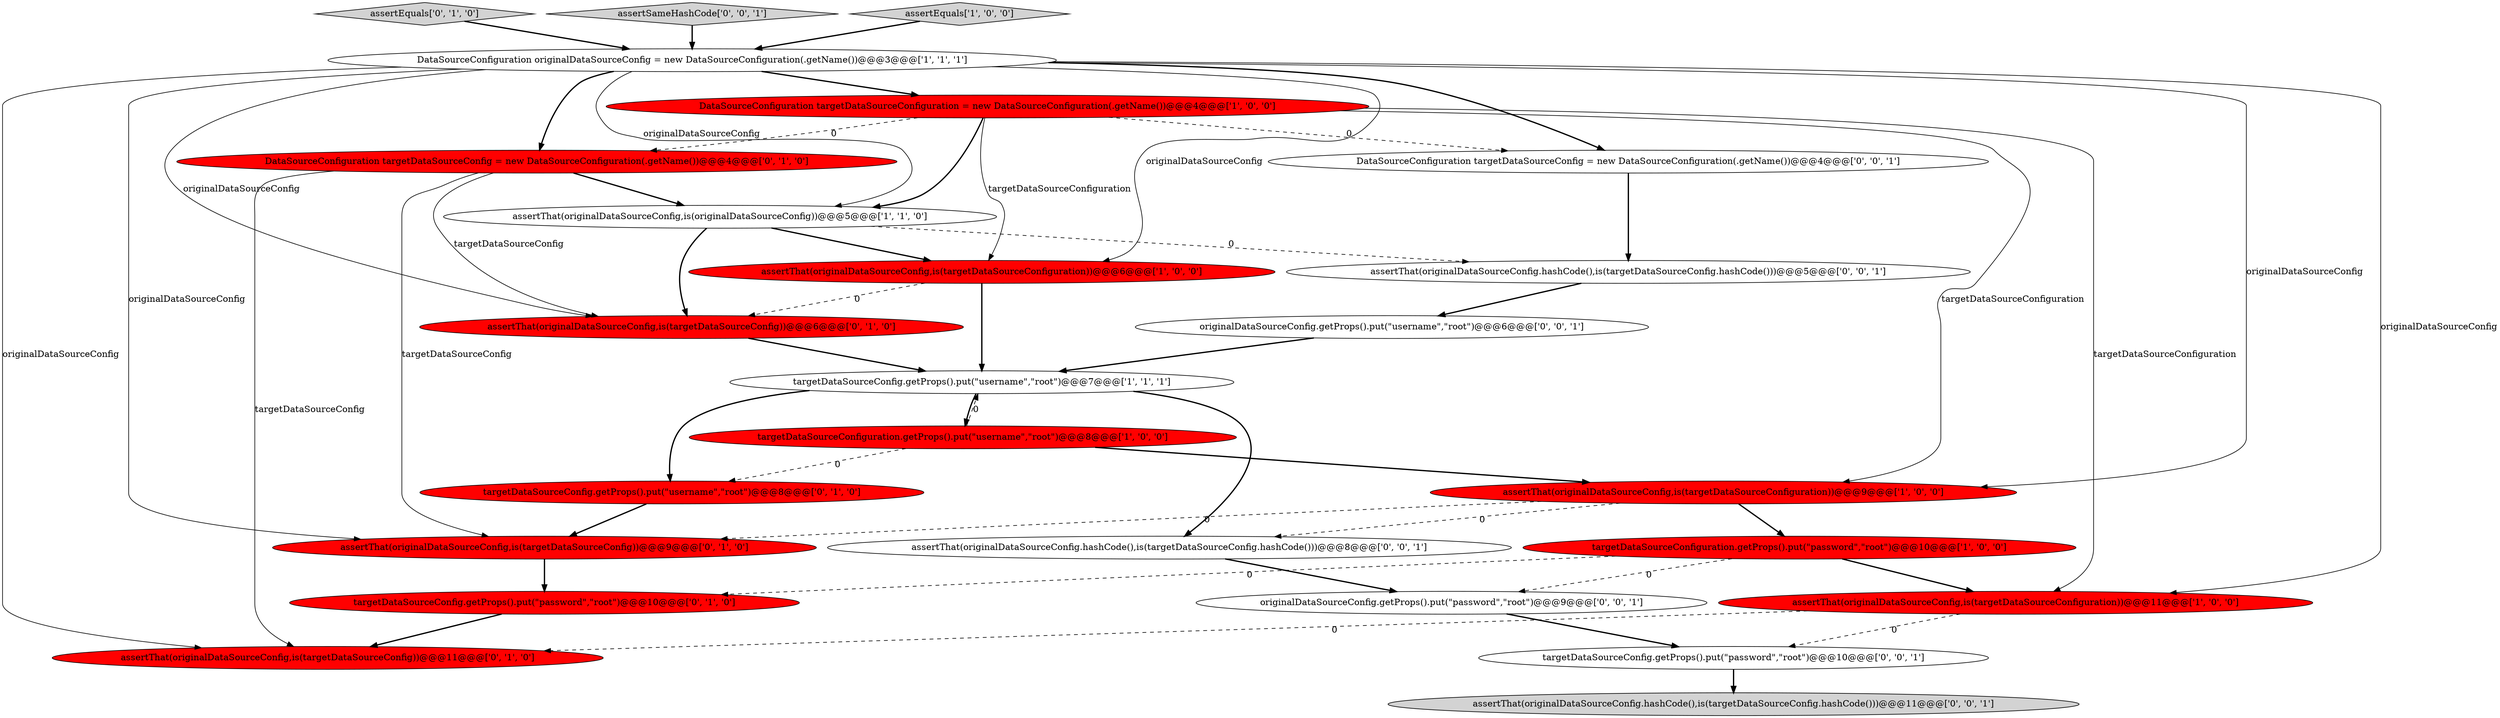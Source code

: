 digraph {
3 [style = filled, label = "DataSourceConfiguration originalDataSourceConfig = new DataSourceConfiguration(.getName())@@@3@@@['1', '1', '1']", fillcolor = white, shape = ellipse image = "AAA0AAABBB1BBB"];
15 [style = filled, label = "assertThat(originalDataSourceConfig,is(targetDataSourceConfig))@@@11@@@['0', '1', '0']", fillcolor = red, shape = ellipse image = "AAA1AAABBB2BBB"];
22 [style = filled, label = "DataSourceConfiguration targetDataSourceConfig = new DataSourceConfiguration(.getName())@@@4@@@['0', '0', '1']", fillcolor = white, shape = ellipse image = "AAA0AAABBB3BBB"];
17 [style = filled, label = "originalDataSourceConfig.getProps().put(\"username\",\"root\")@@@6@@@['0', '0', '1']", fillcolor = white, shape = ellipse image = "AAA0AAABBB3BBB"];
13 [style = filled, label = "targetDataSourceConfig.getProps().put(\"username\",\"root\")@@@8@@@['0', '1', '0']", fillcolor = red, shape = ellipse image = "AAA1AAABBB2BBB"];
16 [style = filled, label = "assertThat(originalDataSourceConfig,is(targetDataSourceConfig))@@@9@@@['0', '1', '0']", fillcolor = red, shape = ellipse image = "AAA1AAABBB2BBB"];
18 [style = filled, label = "assertThat(originalDataSourceConfig.hashCode(),is(targetDataSourceConfig.hashCode()))@@@8@@@['0', '0', '1']", fillcolor = white, shape = ellipse image = "AAA0AAABBB3BBB"];
5 [style = filled, label = "assertThat(originalDataSourceConfig,is(targetDataSourceConfiguration))@@@11@@@['1', '0', '0']", fillcolor = red, shape = ellipse image = "AAA1AAABBB1BBB"];
0 [style = filled, label = "DataSourceConfiguration targetDataSourceConfiguration = new DataSourceConfiguration(.getName())@@@4@@@['1', '0', '0']", fillcolor = red, shape = ellipse image = "AAA1AAABBB1BBB"];
10 [style = filled, label = "assertEquals['0', '1', '0']", fillcolor = lightgray, shape = diamond image = "AAA0AAABBB2BBB"];
8 [style = filled, label = "assertThat(originalDataSourceConfig,is(targetDataSourceConfiguration))@@@9@@@['1', '0', '0']", fillcolor = red, shape = ellipse image = "AAA1AAABBB1BBB"];
24 [style = filled, label = "assertSameHashCode['0', '0', '1']", fillcolor = lightgray, shape = diamond image = "AAA0AAABBB3BBB"];
14 [style = filled, label = "assertThat(originalDataSourceConfig,is(targetDataSourceConfig))@@@6@@@['0', '1', '0']", fillcolor = red, shape = ellipse image = "AAA1AAABBB2BBB"];
11 [style = filled, label = "DataSourceConfiguration targetDataSourceConfig = new DataSourceConfiguration(.getName())@@@4@@@['0', '1', '0']", fillcolor = red, shape = ellipse image = "AAA1AAABBB2BBB"];
9 [style = filled, label = "assertThat(originalDataSourceConfig,is(targetDataSourceConfiguration))@@@6@@@['1', '0', '0']", fillcolor = red, shape = ellipse image = "AAA1AAABBB1BBB"];
2 [style = filled, label = "assertThat(originalDataSourceConfig,is(originalDataSourceConfig))@@@5@@@['1', '1', '0']", fillcolor = white, shape = ellipse image = "AAA0AAABBB1BBB"];
21 [style = filled, label = "targetDataSourceConfig.getProps().put(\"password\",\"root\")@@@10@@@['0', '0', '1']", fillcolor = white, shape = ellipse image = "AAA0AAABBB3BBB"];
12 [style = filled, label = "targetDataSourceConfig.getProps().put(\"password\",\"root\")@@@10@@@['0', '1', '0']", fillcolor = red, shape = ellipse image = "AAA1AAABBB2BBB"];
23 [style = filled, label = "assertThat(originalDataSourceConfig.hashCode(),is(targetDataSourceConfig.hashCode()))@@@5@@@['0', '0', '1']", fillcolor = white, shape = ellipse image = "AAA0AAABBB3BBB"];
1 [style = filled, label = "assertEquals['1', '0', '0']", fillcolor = lightgray, shape = diamond image = "AAA0AAABBB1BBB"];
20 [style = filled, label = "assertThat(originalDataSourceConfig.hashCode(),is(targetDataSourceConfig.hashCode()))@@@11@@@['0', '0', '1']", fillcolor = lightgray, shape = ellipse image = "AAA0AAABBB3BBB"];
6 [style = filled, label = "targetDataSourceConfig.getProps().put(\"username\",\"root\")@@@7@@@['1', '1', '1']", fillcolor = white, shape = ellipse image = "AAA0AAABBB1BBB"];
19 [style = filled, label = "originalDataSourceConfig.getProps().put(\"password\",\"root\")@@@9@@@['0', '0', '1']", fillcolor = white, shape = ellipse image = "AAA0AAABBB3BBB"];
7 [style = filled, label = "targetDataSourceConfiguration.getProps().put(\"username\",\"root\")@@@8@@@['1', '0', '0']", fillcolor = red, shape = ellipse image = "AAA1AAABBB1BBB"];
4 [style = filled, label = "targetDataSourceConfiguration.getProps().put(\"password\",\"root\")@@@10@@@['1', '0', '0']", fillcolor = red, shape = ellipse image = "AAA1AAABBB1BBB"];
2->23 [style = dashed, label="0"];
3->8 [style = solid, label="originalDataSourceConfig"];
8->16 [style = dashed, label="0"];
0->8 [style = solid, label="targetDataSourceConfiguration"];
11->15 [style = solid, label="targetDataSourceConfig"];
17->6 [style = bold, label=""];
11->16 [style = solid, label="targetDataSourceConfig"];
6->18 [style = bold, label=""];
0->2 [style = bold, label=""];
12->15 [style = bold, label=""];
1->3 [style = bold, label=""];
3->11 [style = bold, label=""];
18->19 [style = bold, label=""];
10->3 [style = bold, label=""];
0->11 [style = dashed, label="0"];
2->9 [style = bold, label=""];
7->8 [style = bold, label=""];
3->22 [style = bold, label=""];
22->23 [style = bold, label=""];
0->5 [style = solid, label="targetDataSourceConfiguration"];
13->16 [style = bold, label=""];
11->2 [style = bold, label=""];
0->22 [style = dashed, label="0"];
3->0 [style = bold, label=""];
9->6 [style = bold, label=""];
0->9 [style = solid, label="targetDataSourceConfiguration"];
4->12 [style = dashed, label="0"];
7->6 [style = dashed, label="0"];
21->20 [style = bold, label=""];
9->14 [style = dashed, label="0"];
3->16 [style = solid, label="originalDataSourceConfig"];
3->5 [style = solid, label="originalDataSourceConfig"];
6->13 [style = bold, label=""];
2->14 [style = bold, label=""];
3->15 [style = solid, label="originalDataSourceConfig"];
3->9 [style = solid, label="originalDataSourceConfig"];
7->13 [style = dashed, label="0"];
5->21 [style = dashed, label="0"];
11->14 [style = solid, label="targetDataSourceConfig"];
4->19 [style = dashed, label="0"];
23->17 [style = bold, label=""];
8->18 [style = dashed, label="0"];
8->4 [style = bold, label=""];
3->14 [style = solid, label="originalDataSourceConfig"];
6->7 [style = bold, label=""];
3->2 [style = solid, label="originalDataSourceConfig"];
5->15 [style = dashed, label="0"];
4->5 [style = bold, label=""];
16->12 [style = bold, label=""];
14->6 [style = bold, label=""];
24->3 [style = bold, label=""];
19->21 [style = bold, label=""];
}
